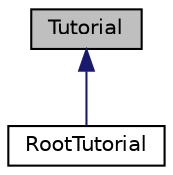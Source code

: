 digraph "Tutorial"
{
 // LATEX_PDF_SIZE
  edge [fontname="Helvetica",fontsize="10",labelfontname="Helvetica",labelfontsize="10"];
  node [fontname="Helvetica",fontsize="10",shape=record];
  Node1 [label="Tutorial",height=0.2,width=0.4,color="black", fillcolor="grey75", style="filled", fontcolor="black",tooltip="Represents a single JSDoc tutorial."];
  Node1 -> Node2 [dir="back",color="midnightblue",fontsize="10",style="solid",fontname="Helvetica"];
  Node2 [label="RootTutorial",height=0.2,width=0.4,color="black", fillcolor="white", style="filled",URL="$classRootTutorial.html",tooltip="Represents the root tutorial."];
}
